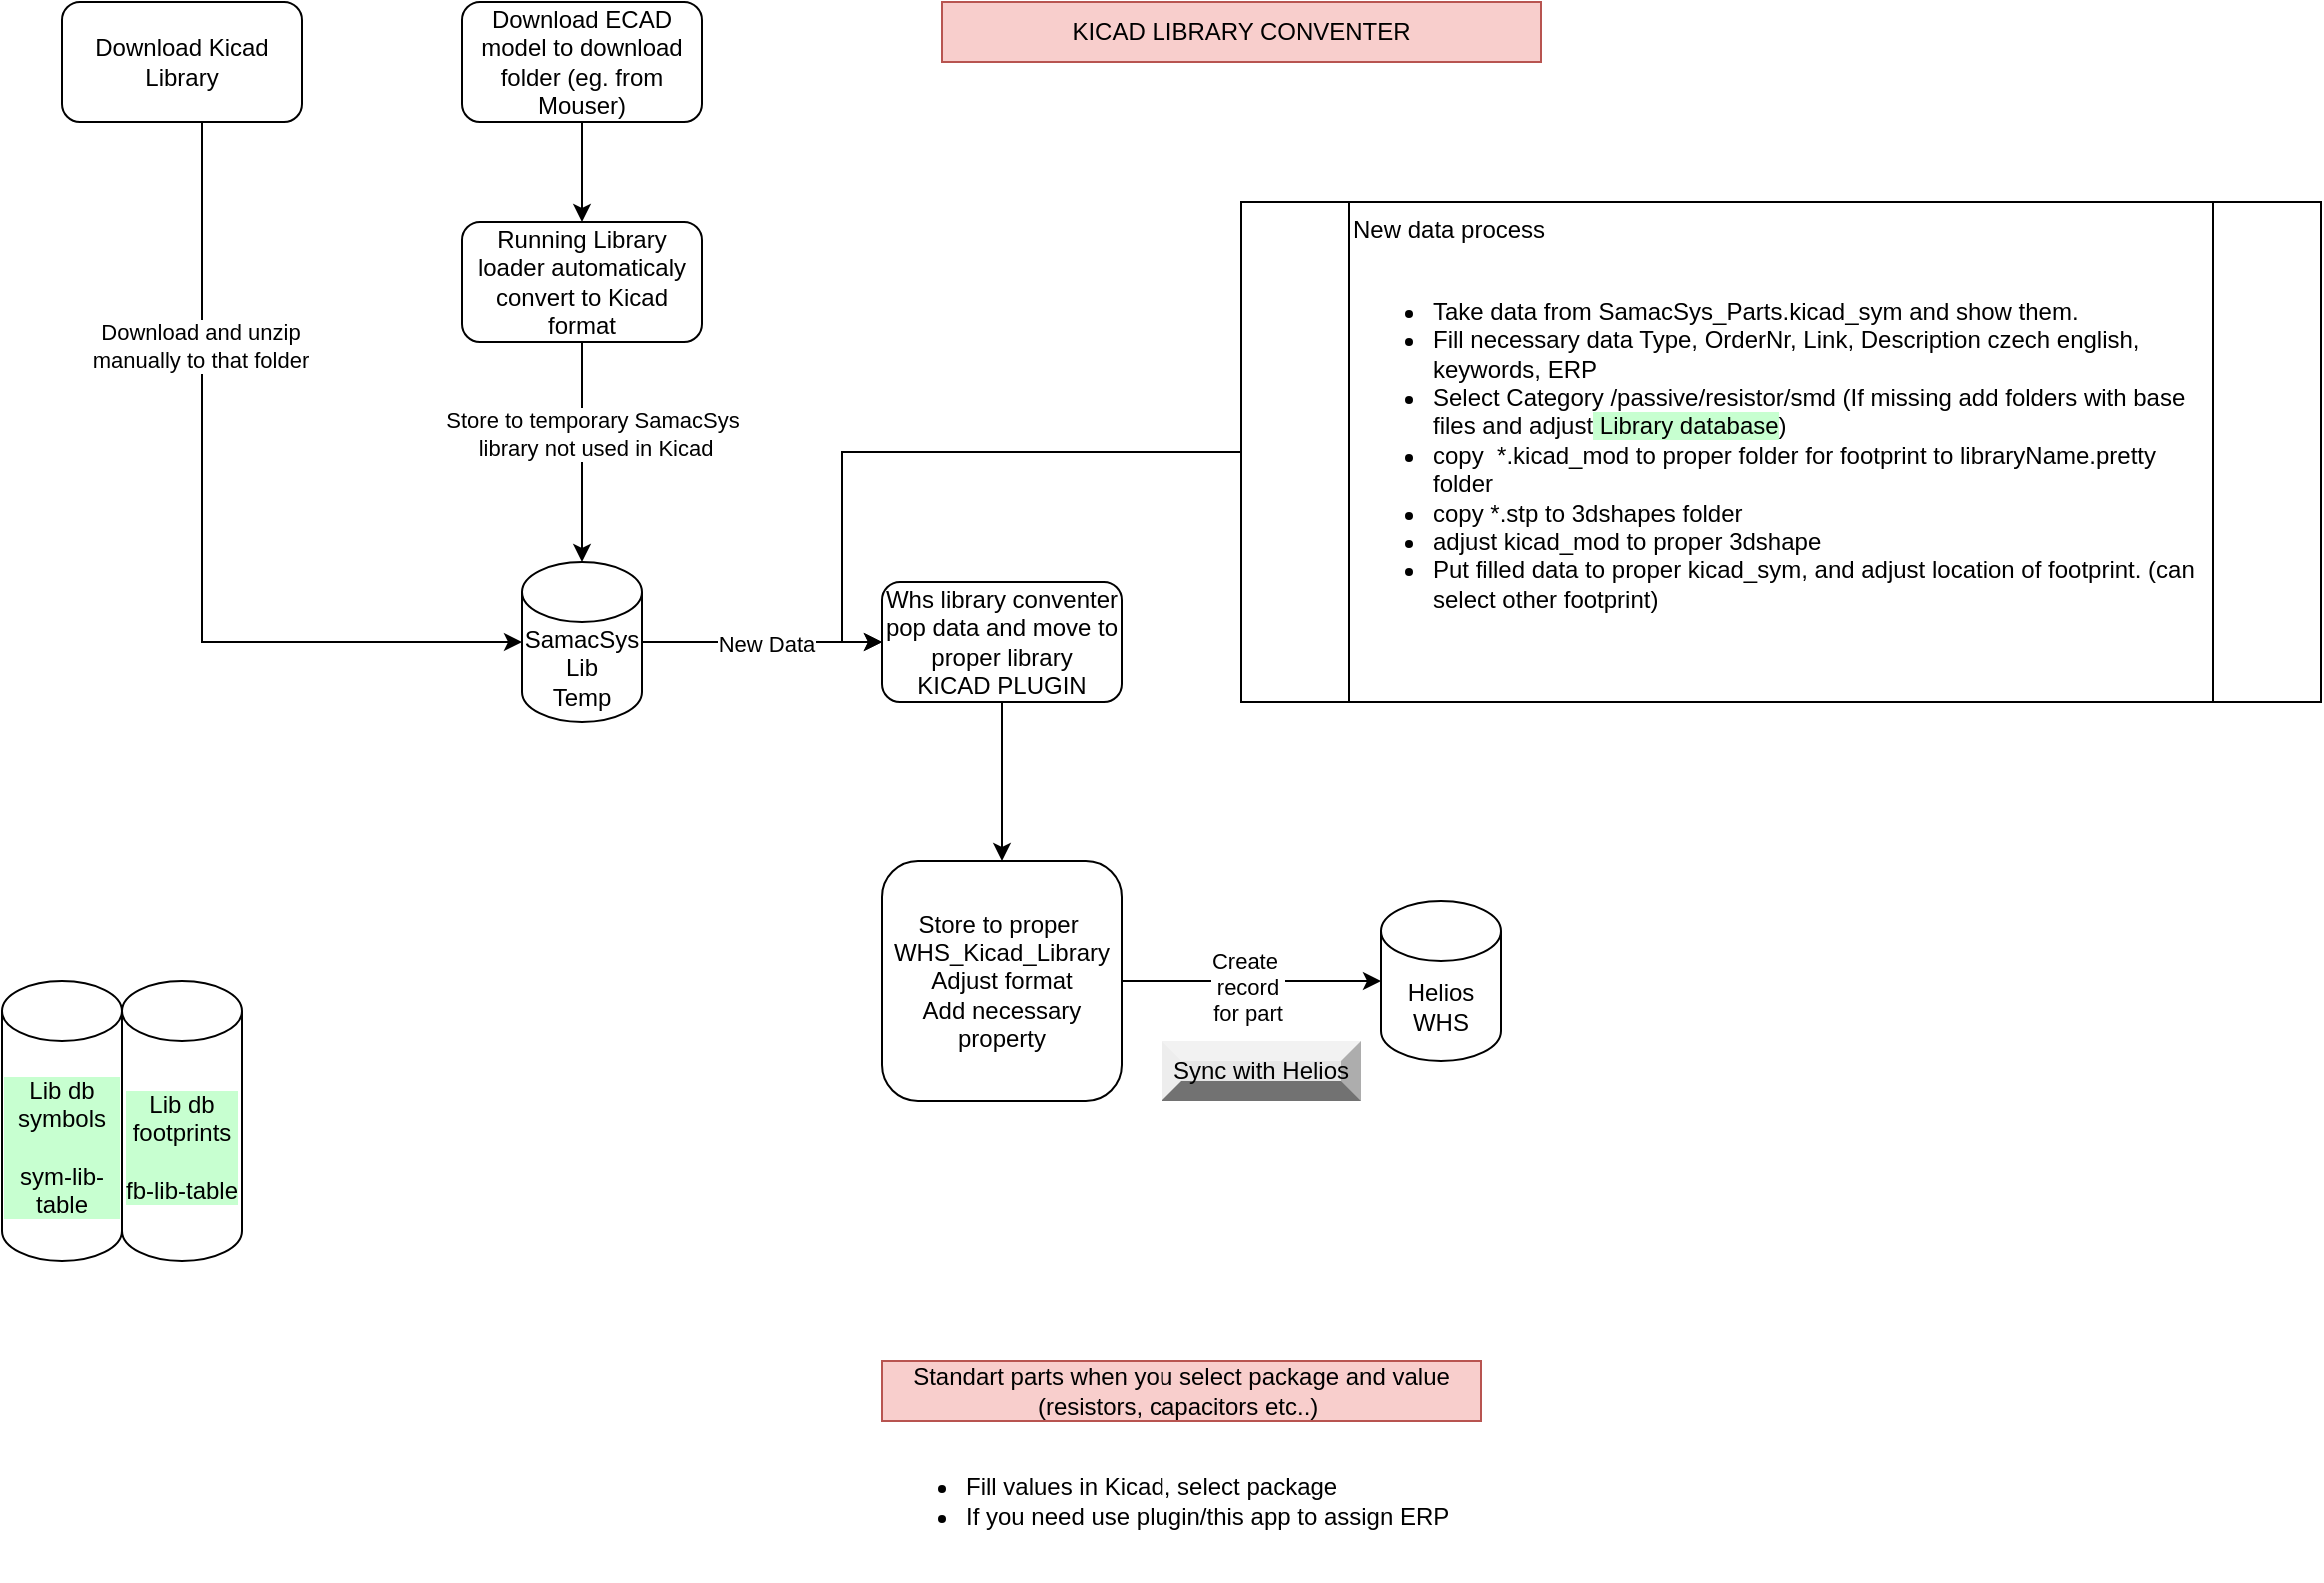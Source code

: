<mxfile version="23.0.2" type="device">
  <diagram id="C5RBs43oDa-KdzZeNtuy" name="Page-1">
    <mxGraphModel dx="2320" dy="863" grid="1" gridSize="10" guides="1" tooltips="1" connect="1" arrows="1" fold="1" page="1" pageScale="1" pageWidth="827" pageHeight="1169" math="0" shadow="0">
      <root>
        <mxCell id="WIyWlLk6GJQsqaUBKTNV-0" />
        <mxCell id="WIyWlLk6GJQsqaUBKTNV-1" parent="WIyWlLk6GJQsqaUBKTNV-0" />
        <mxCell id="KXR9hr8OzJ_dc1GXKfEw-2" value="" style="edgeStyle=orthogonalEdgeStyle;rounded=0;orthogonalLoop=1;jettySize=auto;html=1;" parent="WIyWlLk6GJQsqaUBKTNV-1" source="KXR9hr8OzJ_dc1GXKfEw-0" target="KXR9hr8OzJ_dc1GXKfEw-1" edge="1">
          <mxGeometry relative="1" as="geometry" />
        </mxCell>
        <mxCell id="KXR9hr8OzJ_dc1GXKfEw-0" value="Download ECAD model to download folder (eg. from Mouser)" style="rounded=1;whiteSpace=wrap;html=1;" parent="WIyWlLk6GJQsqaUBKTNV-1" vertex="1">
          <mxGeometry x="120" y="80" width="120" height="60" as="geometry" />
        </mxCell>
        <mxCell id="KXR9hr8OzJ_dc1GXKfEw-4" value="" style="edgeStyle=orthogonalEdgeStyle;rounded=0;orthogonalLoop=1;jettySize=auto;html=1;entryX=0.5;entryY=0;entryDx=0;entryDy=0;entryPerimeter=0;" parent="WIyWlLk6GJQsqaUBKTNV-1" source="KXR9hr8OzJ_dc1GXKfEw-1" target="KXR9hr8OzJ_dc1GXKfEw-5" edge="1">
          <mxGeometry relative="1" as="geometry">
            <mxPoint x="180" y="330" as="targetPoint" />
          </mxGeometry>
        </mxCell>
        <mxCell id="KXR9hr8OzJ_dc1GXKfEw-7" value="Store to temporary SamacSys&lt;br&gt;&amp;nbsp;library not used in Kicad" style="edgeLabel;html=1;align=center;verticalAlign=middle;resizable=0;points=[];" parent="KXR9hr8OzJ_dc1GXKfEw-4" vertex="1" connectable="0">
          <mxGeometry x="-0.17" y="5" relative="1" as="geometry">
            <mxPoint as="offset" />
          </mxGeometry>
        </mxCell>
        <mxCell id="KXR9hr8OzJ_dc1GXKfEw-1" value="Running Library loader automaticaly convert to Kicad format" style="rounded=1;whiteSpace=wrap;html=1;" parent="WIyWlLk6GJQsqaUBKTNV-1" vertex="1">
          <mxGeometry x="120" y="190" width="120" height="60" as="geometry" />
        </mxCell>
        <mxCell id="KXR9hr8OzJ_dc1GXKfEw-12" style="edgeStyle=orthogonalEdgeStyle;rounded=0;orthogonalLoop=1;jettySize=auto;html=1;" parent="WIyWlLk6GJQsqaUBKTNV-1" source="KXR9hr8OzJ_dc1GXKfEw-5" target="KXR9hr8OzJ_dc1GXKfEw-11" edge="1">
          <mxGeometry relative="1" as="geometry" />
        </mxCell>
        <mxCell id="KXR9hr8OzJ_dc1GXKfEw-13" value="New Data" style="edgeLabel;html=1;align=center;verticalAlign=middle;resizable=0;points=[];" parent="KXR9hr8OzJ_dc1GXKfEw-12" vertex="1" connectable="0">
          <mxGeometry x="0.033" y="-1" relative="1" as="geometry">
            <mxPoint as="offset" />
          </mxGeometry>
        </mxCell>
        <mxCell id="KXR9hr8OzJ_dc1GXKfEw-5" value="SamacSys&lt;br&gt;Lib&lt;br&gt;Temp" style="shape=cylinder3;whiteSpace=wrap;html=1;boundedLbl=1;backgroundOutline=1;size=15;" parent="WIyWlLk6GJQsqaUBKTNV-1" vertex="1">
          <mxGeometry x="150" y="360" width="60" height="80" as="geometry" />
        </mxCell>
        <mxCell id="KXR9hr8OzJ_dc1GXKfEw-15" value="" style="edgeStyle=orthogonalEdgeStyle;rounded=0;orthogonalLoop=1;jettySize=auto;html=1;" parent="WIyWlLk6GJQsqaUBKTNV-1" source="KXR9hr8OzJ_dc1GXKfEw-11" target="KXR9hr8OzJ_dc1GXKfEw-14" edge="1">
          <mxGeometry relative="1" as="geometry" />
        </mxCell>
        <mxCell id="KXR9hr8OzJ_dc1GXKfEw-11" value="Whs library conventer pop data and move to proper library&lt;br&gt;KICAD PLUGIN" style="rounded=1;whiteSpace=wrap;html=1;" parent="WIyWlLk6GJQsqaUBKTNV-1" vertex="1">
          <mxGeometry x="330" y="370" width="120" height="60" as="geometry" />
        </mxCell>
        <mxCell id="KXR9hr8OzJ_dc1GXKfEw-14" value="Store to proper&amp;nbsp;&lt;br&gt;WHS_Kicad_Library&lt;br&gt;Adjust format&lt;br&gt;Add necessary property" style="whiteSpace=wrap;html=1;rounded=1;" parent="WIyWlLk6GJQsqaUBKTNV-1" vertex="1">
          <mxGeometry x="330" y="510" width="120" height="120" as="geometry" />
        </mxCell>
        <mxCell id="KXR9hr8OzJ_dc1GXKfEw-17" value="Helios&lt;br&gt;WHS" style="shape=cylinder3;whiteSpace=wrap;html=1;boundedLbl=1;backgroundOutline=1;size=15;" parent="WIyWlLk6GJQsqaUBKTNV-1" vertex="1">
          <mxGeometry x="580" y="530" width="60" height="80" as="geometry" />
        </mxCell>
        <mxCell id="KXR9hr8OzJ_dc1GXKfEw-18" style="edgeStyle=orthogonalEdgeStyle;rounded=0;orthogonalLoop=1;jettySize=auto;html=1;entryX=0;entryY=0.5;entryDx=0;entryDy=0;entryPerimeter=0;" parent="WIyWlLk6GJQsqaUBKTNV-1" source="KXR9hr8OzJ_dc1GXKfEw-14" target="KXR9hr8OzJ_dc1GXKfEw-17" edge="1">
          <mxGeometry relative="1" as="geometry" />
        </mxCell>
        <mxCell id="KXR9hr8OzJ_dc1GXKfEw-19" value="Create&amp;nbsp;&lt;br&gt;record&lt;br&gt;for part" style="edgeLabel;html=1;align=center;verticalAlign=middle;resizable=0;points=[];" parent="KXR9hr8OzJ_dc1GXKfEw-18" vertex="1" connectable="0">
          <mxGeometry x="-0.031" y="-3" relative="1" as="geometry">
            <mxPoint as="offset" />
          </mxGeometry>
        </mxCell>
        <mxCell id="QyszeIDGgpZIx5Lk2Usi-2" value="Download Kicad Library" style="rounded=1;whiteSpace=wrap;html=1;" parent="WIyWlLk6GJQsqaUBKTNV-1" vertex="1">
          <mxGeometry x="-80" y="80" width="120" height="60" as="geometry" />
        </mxCell>
        <mxCell id="QyszeIDGgpZIx5Lk2Usi-3" style="edgeStyle=orthogonalEdgeStyle;rounded=0;orthogonalLoop=1;jettySize=auto;html=1;entryX=0;entryY=0.5;entryDx=0;entryDy=0;entryPerimeter=0;" parent="WIyWlLk6GJQsqaUBKTNV-1" source="QyszeIDGgpZIx5Lk2Usi-2" target="KXR9hr8OzJ_dc1GXKfEw-5" edge="1">
          <mxGeometry relative="1" as="geometry">
            <Array as="points">
              <mxPoint x="-10" y="400" />
            </Array>
          </mxGeometry>
        </mxCell>
        <mxCell id="QyszeIDGgpZIx5Lk2Usi-4" value="Download and unzip&lt;br&gt;manually to that folder" style="edgeLabel;html=1;align=center;verticalAlign=middle;resizable=0;points=[];" parent="QyszeIDGgpZIx5Lk2Usi-3" vertex="1" connectable="0">
          <mxGeometry x="-0.467" y="-1" relative="1" as="geometry">
            <mxPoint as="offset" />
          </mxGeometry>
        </mxCell>
        <mxCell id="zYj12NF0BxfvcBbkH3LF-2" style="edgeStyle=orthogonalEdgeStyle;rounded=0;orthogonalLoop=1;jettySize=auto;html=1;entryX=0;entryY=0.5;entryDx=0;entryDy=0;" parent="WIyWlLk6GJQsqaUBKTNV-1" source="zYj12NF0BxfvcBbkH3LF-0" target="KXR9hr8OzJ_dc1GXKfEw-11" edge="1">
          <mxGeometry relative="1" as="geometry">
            <Array as="points">
              <mxPoint x="310" y="305" />
              <mxPoint x="310" y="400" />
            </Array>
          </mxGeometry>
        </mxCell>
        <mxCell id="zYj12NF0BxfvcBbkH3LF-0" value="New data process&lt;br&gt;&lt;br&gt;&lt;ul&gt;&lt;li&gt;Take data from&amp;nbsp;SamacSys_Parts.kicad_sym and show them.&lt;/li&gt;&lt;li&gt;&lt;span style=&quot;&quot;&gt;&lt;span style=&quot;white-space: pre;&quot;&gt;Fill necessary data Type, OrderNr, Link, Description czech &lt;/span&gt;&lt;/span&gt;english, keywords, ERP&amp;nbsp;&lt;/li&gt;&lt;li&gt;Select Category /passive/resistor/smd (If missing add folders with base files and adjust&lt;span style=&quot;background-color: rgb(199, 255, 208);&quot;&gt; Library database&lt;/span&gt;)&amp;nbsp;&lt;/li&gt;&lt;li&gt;copy&amp;nbsp;&lt;span style=&quot;background-color: initial;&quot;&gt;&amp;nbsp;*&lt;/span&gt;&lt;span style=&quot;background-color: initial;&quot;&gt;.kicad_mod to proper folder for footprint to libraryName.pretty folder&lt;/span&gt;&lt;/li&gt;&lt;li&gt;copy *.stp to 3dshapes folder&amp;nbsp;&lt;/li&gt;&lt;li&gt;adjust kicad_mod to proper 3dshape&lt;/li&gt;&lt;li&gt;Put filled data to proper kicad_sym, and adjust location of footprint. (can select other footprint)&lt;/li&gt;&lt;/ul&gt;&amp;nbsp;&lt;br&gt;" style="shape=process;whiteSpace=wrap;html=1;backgroundOutline=1;labelPosition=center;verticalLabelPosition=middle;align=left;verticalAlign=top;" parent="WIyWlLk6GJQsqaUBKTNV-1" vertex="1">
          <mxGeometry x="510" y="180" width="540" height="250" as="geometry" />
        </mxCell>
        <mxCell id="zYj12NF0BxfvcBbkH3LF-3" value="Lib db&lt;br&gt;symbols&lt;br&gt;&lt;br&gt;sym-lib-table" style="shape=cylinder3;whiteSpace=wrap;html=1;boundedLbl=1;backgroundOutline=1;size=15;labelBorderColor=none;labelBackgroundColor=#C7FFD0;" parent="WIyWlLk6GJQsqaUBKTNV-1" vertex="1">
          <mxGeometry x="-110" y="570" width="60" height="140" as="geometry" />
        </mxCell>
        <mxCell id="zYj12NF0BxfvcBbkH3LF-4" value="Lib db&lt;br&gt;footprints&lt;br&gt;&lt;br&gt;fb-lib-table" style="shape=cylinder3;whiteSpace=wrap;html=1;boundedLbl=1;backgroundOutline=1;size=15;labelBackgroundColor=#C7FFD0;" parent="WIyWlLk6GJQsqaUBKTNV-1" vertex="1">
          <mxGeometry x="-50" y="570" width="60" height="140" as="geometry" />
        </mxCell>
        <mxCell id="YthK8gGKFCXeevrIB-cx-0" value="Sync with Helios" style="labelPosition=center;verticalLabelPosition=middle;align=center;html=1;shape=mxgraph.basic.shaded_button;dx=10;fillColor=#E6E6E6;strokeColor=none;whiteSpace=wrap;" vertex="1" parent="WIyWlLk6GJQsqaUBKTNV-1">
          <mxGeometry x="470" y="600" width="100" height="30" as="geometry" />
        </mxCell>
        <mxCell id="YthK8gGKFCXeevrIB-cx-3" value="Standart parts when you select package and value (resistors, capacitors etc..)&amp;nbsp;" style="text;html=1;strokeColor=#b85450;fillColor=#f8cecc;align=center;verticalAlign=middle;whiteSpace=wrap;rounded=0;" vertex="1" parent="WIyWlLk6GJQsqaUBKTNV-1">
          <mxGeometry x="330" y="760" width="300" height="30" as="geometry" />
        </mxCell>
        <mxCell id="YthK8gGKFCXeevrIB-cx-5" value="&lt;ul&gt;&lt;li&gt;Fill values in Kicad, select package&amp;nbsp;&lt;/li&gt;&lt;li&gt;If you need use plugin/this app to assign ERP&lt;/li&gt;&lt;/ul&gt;" style="text;strokeColor=none;fillColor=none;html=1;whiteSpace=wrap;verticalAlign=middle;overflow=hidden;" vertex="1" parent="WIyWlLk6GJQsqaUBKTNV-1">
          <mxGeometry x="330" y="790" width="300" height="80" as="geometry" />
        </mxCell>
        <mxCell id="YthK8gGKFCXeevrIB-cx-6" value="KICAD LIBRARY CONVENTER" style="text;html=1;strokeColor=#b85450;fillColor=#f8cecc;align=center;verticalAlign=middle;whiteSpace=wrap;rounded=0;" vertex="1" parent="WIyWlLk6GJQsqaUBKTNV-1">
          <mxGeometry x="360" y="80" width="300" height="30" as="geometry" />
        </mxCell>
      </root>
    </mxGraphModel>
  </diagram>
</mxfile>
